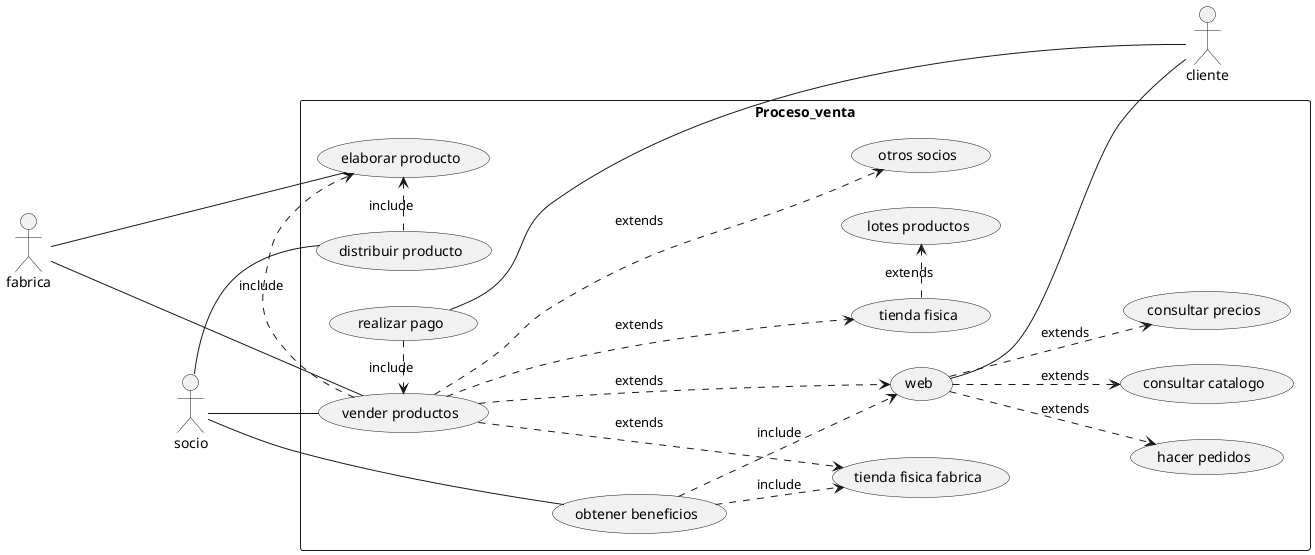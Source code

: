 @startuml
left to right direction
skinparam packageStyle rectangle
actor socio
actor cliente
actor fabrica
rectangle Proceso_venta {
  (vender productos)  --up-- fabrica
  (elaborar producto) --up-- fabrica
  (vender productos) .> (elaborar producto) : include
  (distribuir producto) .> (elaborar producto) : include
  (vender productos) ...> (tienda fisica fabrica) : extends
  (vender productos) ...> (web): extends
  (vender productos) ...> (tienda fisica) : extends
  (vender productos) ...> (otros socios) : extends
  (tienda fisica) .> (lotes productos) : extends
  (realizar pago) .> (vender productos) : include
  socio -down- (vender productos)
  socio -- (distribuir producto)
  socio -- (obtener beneficios)
  (obtener beneficios) ..> (tienda fisica fabrica) : include
  (obtener beneficios) ..> (web) : include
  (web) -- cliente
  (web) ..> (consultar catalogo) : extends
  (web) ..> (consultar precios) : extends
  (web) ..> (hacer pedidos) : extends
  (realizar pago) -- cliente
}
@enduml